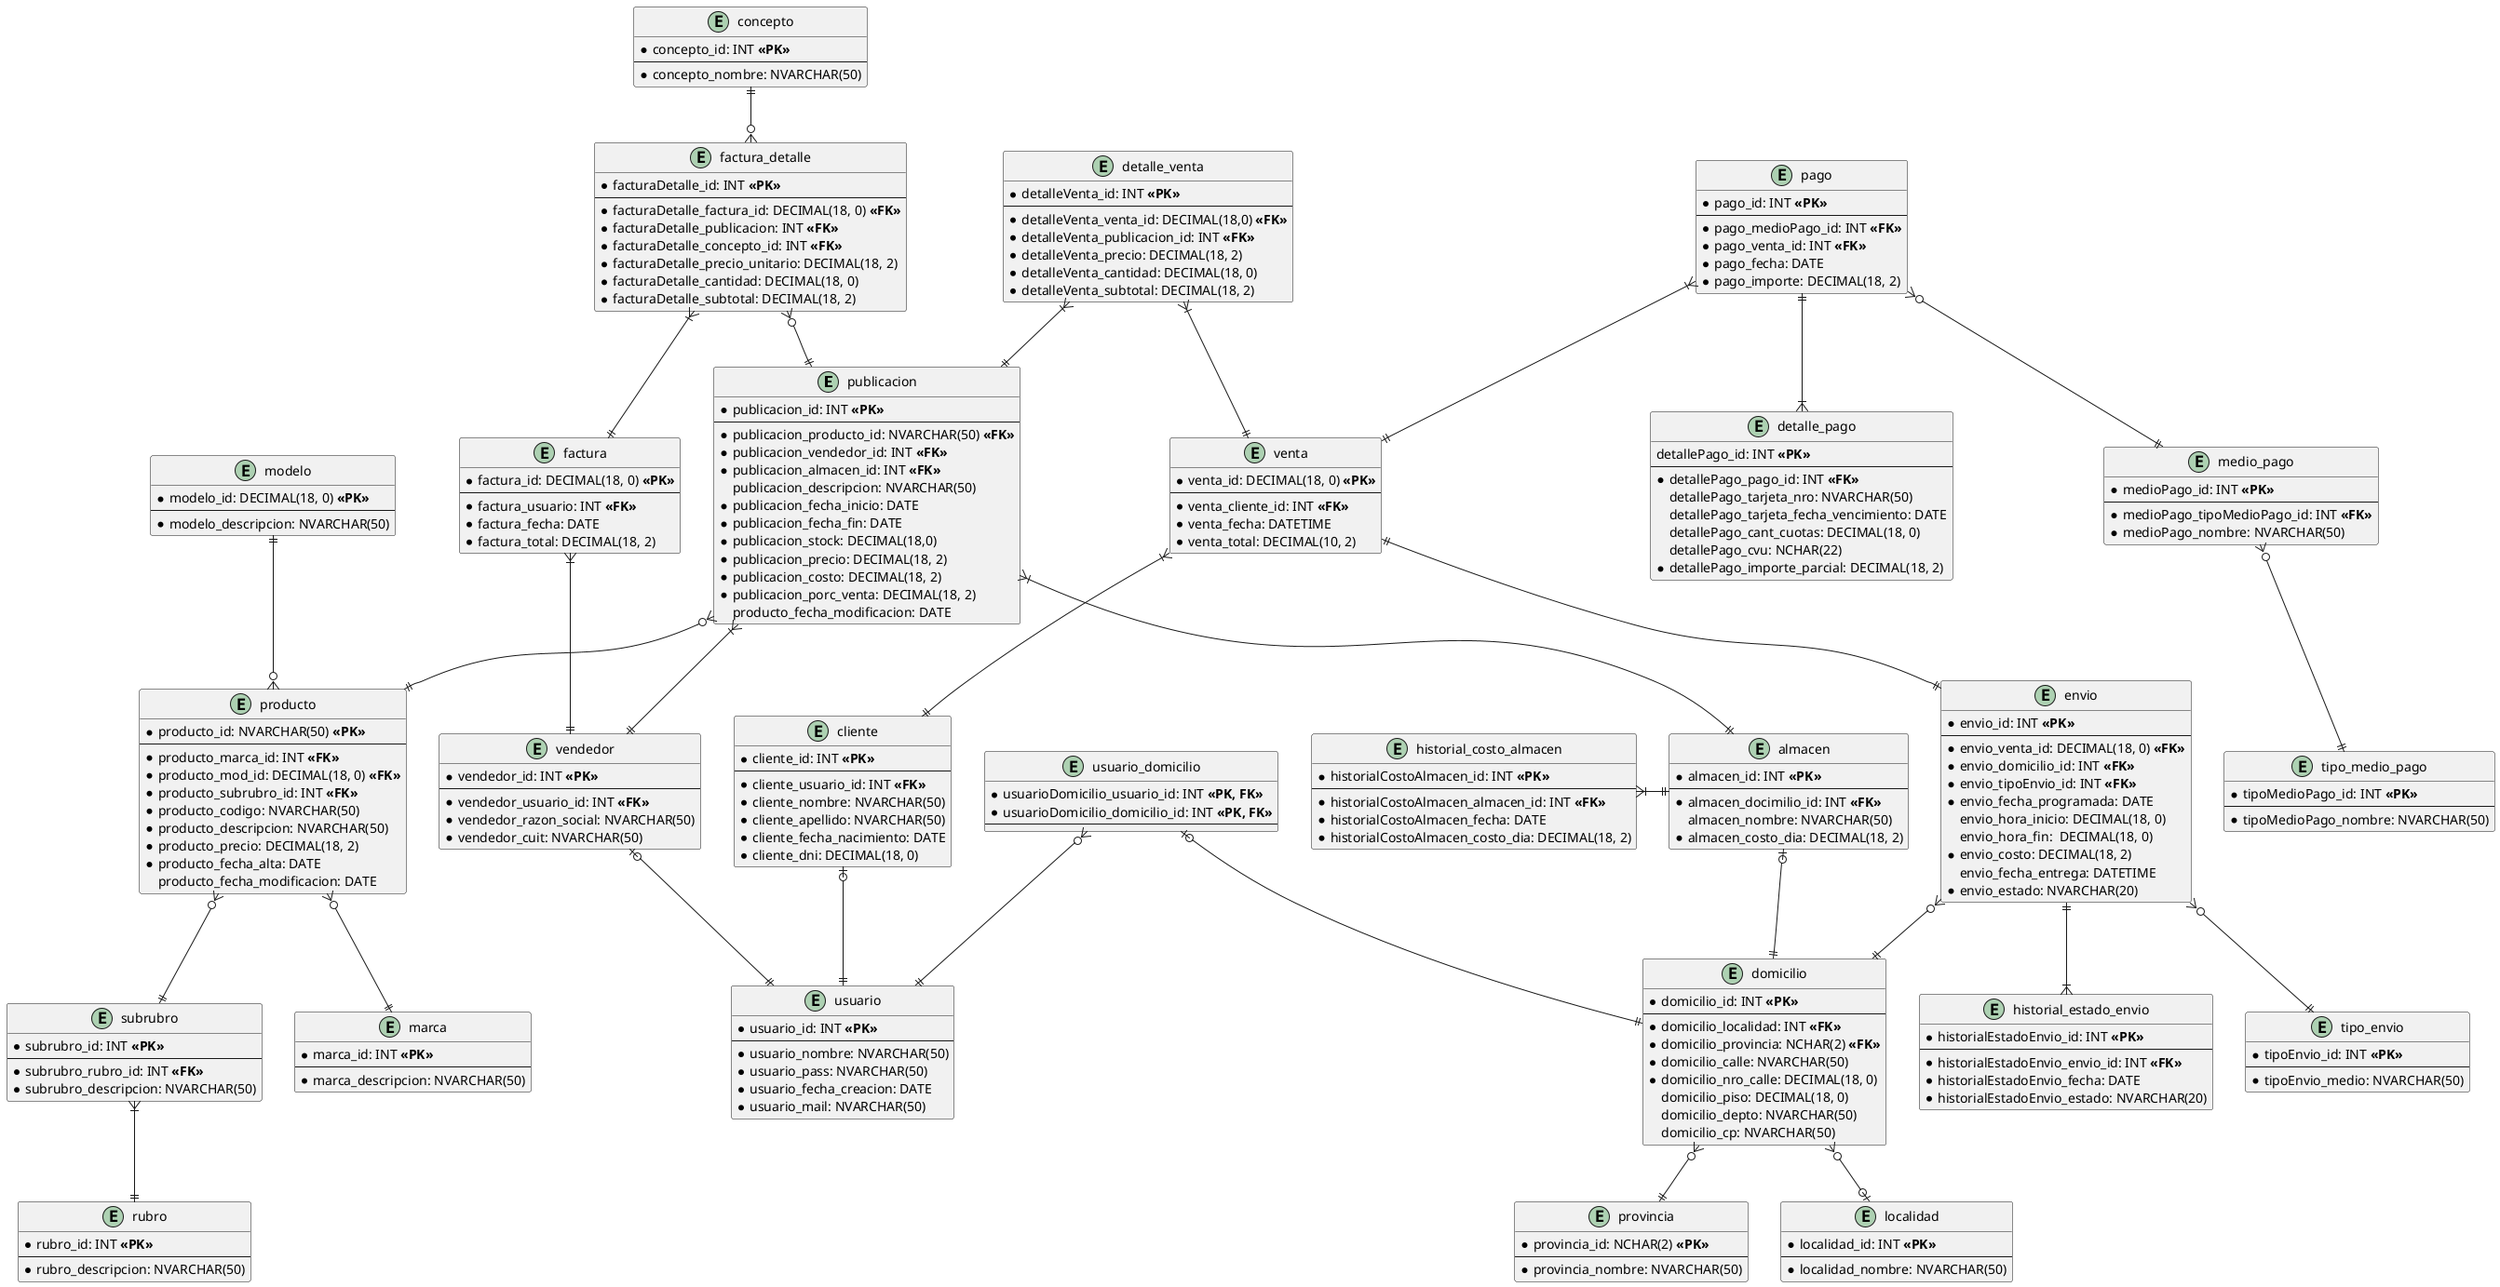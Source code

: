 @startuml diagrama-entidad-relacion-inicial

entity "publicacion" {
  * publicacion_id: INT **<<PK>>**
  --
    * publicacion_producto_id: NVARCHAR(50) **<<FK>>**
    * publicacion_vendedor_id: INT **<<FK>>**
    * publicacion_almacen_id: INT **<<FK>>**
    publicacion_descripcion: NVARCHAR(50)
    * publicacion_fecha_inicio: DATE
    * publicacion_fecha_fin: DATE
    * publicacion_stock: DECIMAL(18,0)
    * publicacion_precio: DECIMAL(18, 2)
    * publicacion_costo: DECIMAL(18, 2)
    * publicacion_porc_venta: DECIMAL(18, 2)
    producto_fecha_modificacion: DATE
}

entity "producto" {
  * producto_id: NVARCHAR(50) **<<PK>>** 
  --
    * producto_marca_id: INT **<<FK>>**
    * producto_mod_id: DECIMAL(18, 0) **<<FK>>**
    * producto_subrubro_id: INT **<<FK>>**
    * producto_codigo: NVARCHAR(50)
    * producto_descripcion: NVARCHAR(50)
    * producto_precio: DECIMAL(18, 2)
    * producto_fecha_alta: DATE
    producto_fecha_modificacion: DATE
}

entity "marca"{
  * marca_id: INT **<<PK>>**
  --
    * marca_descripcion: NVARCHAR(50)
}

entity "modelo"{
  * modelo_id: DECIMAL(18, 0) **<<PK>>**
  --
    * modelo_descripcion: NVARCHAR(50)
}

entity "subrubro" {
  * subrubro_id: INT **<<PK>>**
  --
    * subrubro_rubro_id: INT **<<FK>>**
    * subrubro_descripcion: NVARCHAR(50)
}

entity "rubro" {
  * rubro_id: INT **<<PK>>**
  --
    * rubro_descripcion: NVARCHAR(50)
}

entity "vendedor" {
  * vendedor_id: INT **<<PK>>**
  --
    * vendedor_usuario_id: INT **<<FK>>**
    * vendedor_razon_social: NVARCHAR(50) 
    * vendedor_cuit: NVARCHAR(50)
}

entity "almacen" {
  * almacen_id: INT **<<PK>>**
  --
    * almacen_docimilio_id: INT **<<FK>>**
    almacen_nombre: NVARCHAR(50)
    * almacen_costo_dia: DECIMAL(18, 2)
}

entity "historial_costo_almacen" {
  * historialCostoAlmacen_id: INT **<<PK>>**
  --
    * historialCostoAlmacen_almacen_id: INT **<<FK>>**
    * historialCostoAlmacen_fecha: DATE 
    * historialCostoAlmacen_costo_dia: DECIMAL(18, 2)
}

entity "venta" {
  * venta_id: DECIMAL(18, 0) **<<PK>>**
  --
    * venta_cliente_id: INT **<<FK>>**
    * venta_fecha: DATETIME
    * venta_total: DECIMAL(10, 2)
}

entity "detalle_venta" {
  * detalleVenta_id: INT **<<PK>>**
  --
    * detalleVenta_venta_id: DECIMAL(18,0) **<<FK>>**
    * detalleVenta_publicacion_id: INT **<<FK>>**
    * detalleVenta_precio: DECIMAL(18, 2)
    * detalleVenta_cantidad: DECIMAL(18, 0)
    * detalleVenta_subtotal: DECIMAL(18, 2)
}

entity "cliente" {
  * cliente_id: INT **<<PK>>**
  --
    * cliente_usuario_id: INT **<<FK>>**
    * cliente_nombre: NVARCHAR(50)
    * cliente_apellido: NVARCHAR(50)
    * cliente_fecha_nacimiento: DATE
    * cliente_dni: DECIMAL(18, 0)
}

entity "pago" {
  * pago_id: INT **<<PK>>**
  --
    * pago_medioPago_id: INT **<<FK>>**
    * pago_venta_id: INT **<<FK>>**
    * pago_fecha: DATE
    * pago_importe: DECIMAL(18, 2)
}

entity "detalle_pago" {
  detallePago_id: INT **<<PK>>** 
  --
    * detallePago_pago_id: INT **<<FK>>**
    detallePago_tarjeta_nro: NVARCHAR(50)
    detallePago_tarjeta_fecha_vencimiento: DATE 
    detallePago_cant_cuotas: DECIMAL(18, 0)
    detallePago_cvu: NCHAR(22)
    * detallePago_importe_parcial: DECIMAL(18, 2)
}

entity "medio_pago" {
  * medioPago_id: INT **<<PK>>**
  --
   * medioPago_tipoMedioPago_id: INT **<<FK>>**
   * medioPago_nombre: NVARCHAR(50)
}

entity "tipo_medio_pago" {
  * tipoMedioPago_id: INT **<<PK>>**
  --
    * tipoMedioPago_nombre: NVARCHAR(50)
}

entity "usuario" {
  * usuario_id: INT **<<PK>>**
  --
    * usuario_nombre: NVARCHAR(50)
    * usuario_pass: NVARCHAR(50)
    * usuario_fecha_creacion: DATE
    * usuario_mail: NVARCHAR(50)
}

entity "domicilio" {
  * domicilio_id: INT **<<PK>>**
  --
    * domicilio_localidad: INT **<<FK>>**
    * domicilio_provincia: NCHAR(2) **<<FK>>**
    * domicilio_calle: NVARCHAR(50)
    * domicilio_nro_calle: DECIMAL(18, 0)
    domicilio_piso: DECIMAL(18, 0)
    domicilio_depto: NVARCHAR(50)
    domicilio_cp: NVARCHAR(50)
}

entity "usuario_domicilio" {
  * usuarioDomicilio_usuario_id: INT **<<PK, FK>>**
  * usuarioDomicilio_domicilio_id: INT **<<PK, FK>>**
  --
}

entity "localidad" {
  * localidad_id: INT **<<PK>>**
  --
    * localidad_nombre: NVARCHAR(50) 
}

entity "provincia"{
  * provincia_id: NCHAR(2) **<<PK>>**
  --
    * provincia_nombre: NVARCHAR(50)
}

entity "envio" {
  * envio_id: INT **<<PK>>**
  --
   * envio_venta_id: DECIMAL(18, 0) **<<FK>>**
   * envio_domicilio_id: INT **<<FK>>**
   * envio_tipoEnvio_id: INT **<<FK>>**
   * envio_fecha_programada: DATE
   envio_hora_inicio: DECIMAL(18, 0)
   envio_hora_fin:  DECIMAL(18, 0)
   * envio_costo: DECIMAL(18, 2)
   envio_fecha_entrega: DATETIME
   * envio_estado: NVARCHAR(20)
}

entity "historial_estado_envio" {
  * historialEstadoEnvio_id: INT **<<PK>>**
  --
    * historialEstadoEnvio_envio_id: INT **<<FK>>**
    * historialEstadoEnvio_fecha: DATE 
    * historialEstadoEnvio_estado: NVARCHAR(20)
}

entity "tipo_envio" {
  * tipoEnvio_id: INT **<<PK>>**
  --
    * tipoEnvio_medio: NVARCHAR(50)
}

entity "factura" {
  * factura_id: DECIMAL(18, 0) **<<PK>>**
  --
    * factura_usuario: INT **<<FK>>** 
    * factura_fecha: DATE
    * factura_total: DECIMAL(18, 2)
}

entity "factura_detalle" {
  * facturaDetalle_id: INT **<<PK>>**
  --
    * facturaDetalle_factura_id: DECIMAL(18, 0) **<<FK>>**
    * facturaDetalle_publicacion: INT **<<FK>>** 
    * facturaDetalle_concepto_id: INT **<<FK>>**
    * facturaDetalle_precio_unitario: DECIMAL(18, 2)
    * facturaDetalle_cantidad: DECIMAL(18, 0)
    * facturaDetalle_subtotal: DECIMAL(18, 2)
}

entity "concepto" {
  * concepto_id: INT **<<PK>>**
  --
    * concepto_nombre: NVARCHAR(50)
}

concepto ||--o{ factura_detalle
factura_detalle }|--|| factura
factura_detalle }o--|| publicacion

publicacion }o--|| producto
producto }o--|| subrubro
producto }o--|| marca
subrubro }|--|| rubro

publicacion }|--|| vendedor
publicacion }|--|| almacen
almacen ||-left-|{ historial_costo_almacen
almacen |o--|| domicilio

venta }|--|| cliente
detalle_venta }|--|| venta
detalle_venta }|--|| publicacion 

pago }|--|| venta
factura }|--|| vendedor

domicilio }o--|| provincia
domicilio }o--o| localidad

usuario_domicilio |o-right-|| domicilio
usuario_domicilio }o--|| usuario
modelo ||--o{ producto
vendedor |o--|| usuario
cliente |o--|| usuario

envio }o--|| tipo_envio
envio }o--|| domicilio
envio ||-up-|| venta
envio ||--|{ historial_estado_envio

pago }o--|| medio_pago
medio_pago }o--|| tipo_medio_pago
pago ||--|{ detalle_pago

@enduml